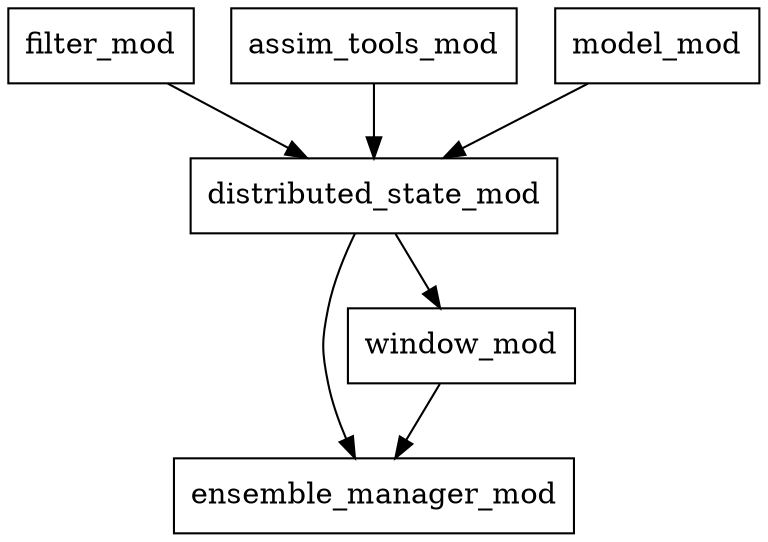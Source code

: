 digraph {
   node [shape=box];
   distributed_state_mod -> ensemble_manager_mod;
   distributed_state_mod -> window_mod -> ensemble_manager_mod;
   filter_mod -> distributed_state_mod;
   assim_tools_mod -> distributed_state_mod;
   model_mod -> distributed_state_mod;
}